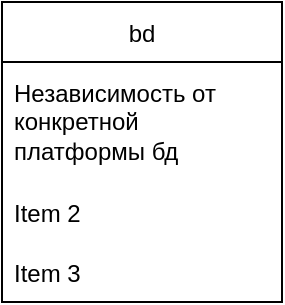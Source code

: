 <mxfile version="16.1.0" type="github">
  <diagram id="egbgH_p_jRGz0msZDCXt" name="Page-1">
    <mxGraphModel dx="1422" dy="762" grid="1" gridSize="10" guides="1" tooltips="1" connect="1" arrows="1" fold="1" page="1" pageScale="1" pageWidth="827" pageHeight="1169" math="0" shadow="0">
      <root>
        <mxCell id="0" />
        <mxCell id="1" parent="0" />
        <mxCell id="-Qu0q4aqeVLdc2xS_oG2-1" value="bd" style="swimlane;fontStyle=0;childLayout=stackLayout;horizontal=1;startSize=30;horizontalStack=0;resizeParent=1;resizeParentMax=0;resizeLast=0;collapsible=1;marginBottom=0;" vertex="1" parent="1">
          <mxGeometry x="340" y="330" width="140" height="150" as="geometry" />
        </mxCell>
        <mxCell id="-Qu0q4aqeVLdc2xS_oG2-2" value="Независимость от конкретной платформы бд" style="text;strokeColor=none;fillColor=none;align=left;verticalAlign=middle;spacingLeft=4;spacingRight=4;overflow=hidden;points=[[0,0.5],[1,0.5]];portConstraint=eastwest;rotatable=0;whiteSpace=wrap;" vertex="1" parent="-Qu0q4aqeVLdc2xS_oG2-1">
          <mxGeometry y="30" width="140" height="60" as="geometry" />
        </mxCell>
        <mxCell id="-Qu0q4aqeVLdc2xS_oG2-3" value="Item 2" style="text;strokeColor=none;fillColor=none;align=left;verticalAlign=middle;spacingLeft=4;spacingRight=4;overflow=hidden;points=[[0,0.5],[1,0.5]];portConstraint=eastwest;rotatable=0;" vertex="1" parent="-Qu0q4aqeVLdc2xS_oG2-1">
          <mxGeometry y="90" width="140" height="30" as="geometry" />
        </mxCell>
        <mxCell id="-Qu0q4aqeVLdc2xS_oG2-4" value="Item 3" style="text;strokeColor=none;fillColor=none;align=left;verticalAlign=middle;spacingLeft=4;spacingRight=4;overflow=hidden;points=[[0,0.5],[1,0.5]];portConstraint=eastwest;rotatable=0;" vertex="1" parent="-Qu0q4aqeVLdc2xS_oG2-1">
          <mxGeometry y="120" width="140" height="30" as="geometry" />
        </mxCell>
      </root>
    </mxGraphModel>
  </diagram>
</mxfile>
